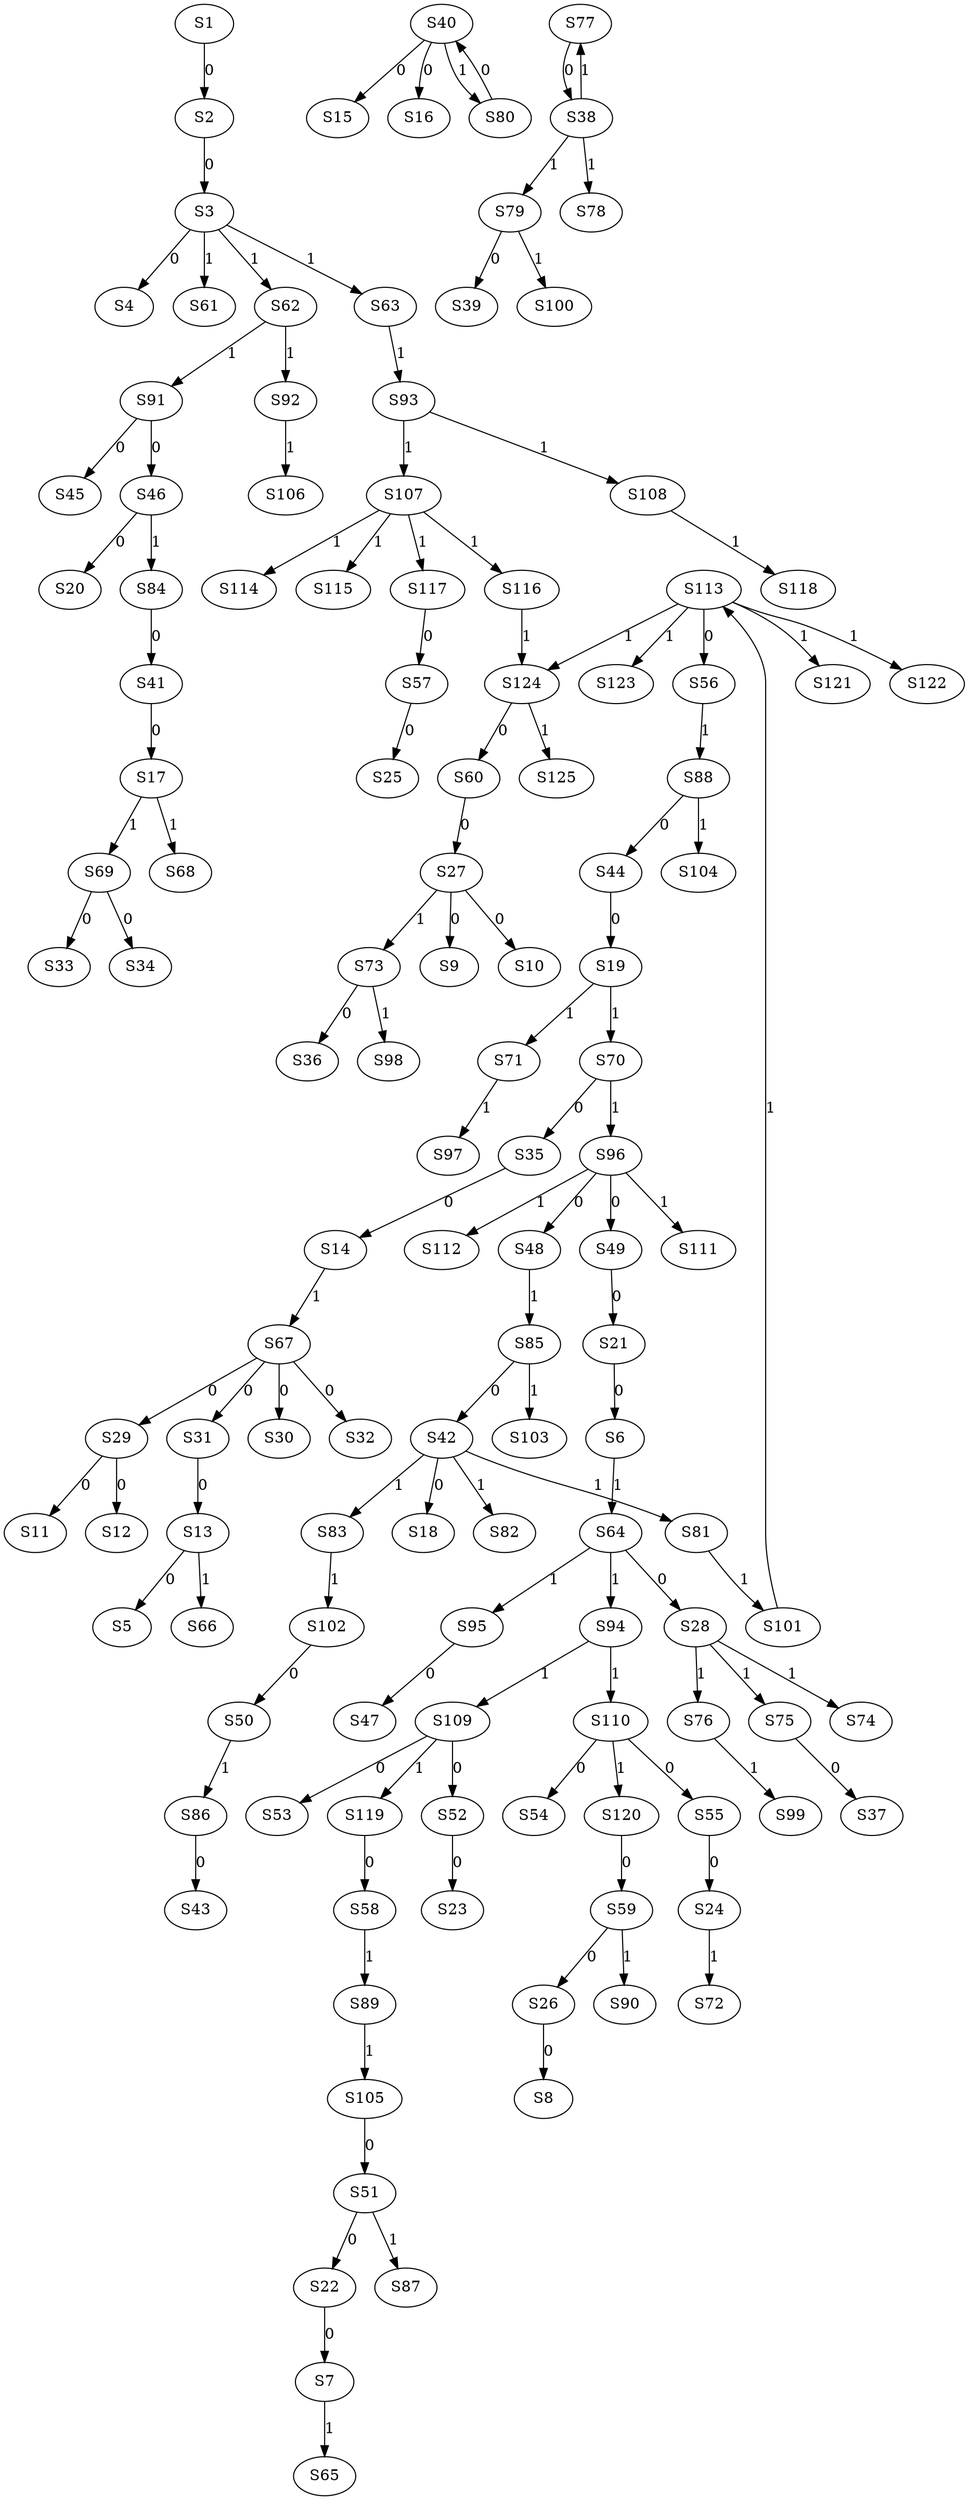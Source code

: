strict digraph {
	S1 -> S2 [ label = 0 ];
	S2 -> S3 [ label = 0 ];
	S3 -> S4 [ label = 0 ];
	S13 -> S5 [ label = 0 ];
	S21 -> S6 [ label = 0 ];
	S22 -> S7 [ label = 0 ];
	S26 -> S8 [ label = 0 ];
	S27 -> S9 [ label = 0 ];
	S27 -> S10 [ label = 0 ];
	S29 -> S11 [ label = 0 ];
	S29 -> S12 [ label = 0 ];
	S31 -> S13 [ label = 0 ];
	S35 -> S14 [ label = 0 ];
	S40 -> S15 [ label = 0 ];
	S40 -> S16 [ label = 0 ];
	S41 -> S17 [ label = 0 ];
	S42 -> S18 [ label = 0 ];
	S44 -> S19 [ label = 0 ];
	S46 -> S20 [ label = 0 ];
	S49 -> S21 [ label = 0 ];
	S51 -> S22 [ label = 0 ];
	S52 -> S23 [ label = 0 ];
	S55 -> S24 [ label = 0 ];
	S57 -> S25 [ label = 0 ];
	S59 -> S26 [ label = 0 ];
	S60 -> S27 [ label = 0 ];
	S64 -> S28 [ label = 0 ];
	S67 -> S29 [ label = 0 ];
	S67 -> S30 [ label = 0 ];
	S67 -> S31 [ label = 0 ];
	S67 -> S32 [ label = 0 ];
	S69 -> S33 [ label = 0 ];
	S69 -> S34 [ label = 0 ];
	S70 -> S35 [ label = 0 ];
	S73 -> S36 [ label = 0 ];
	S75 -> S37 [ label = 0 ];
	S77 -> S38 [ label = 0 ];
	S79 -> S39 [ label = 0 ];
	S80 -> S40 [ label = 0 ];
	S84 -> S41 [ label = 0 ];
	S85 -> S42 [ label = 0 ];
	S86 -> S43 [ label = 0 ];
	S88 -> S44 [ label = 0 ];
	S91 -> S45 [ label = 0 ];
	S91 -> S46 [ label = 0 ];
	S95 -> S47 [ label = 0 ];
	S96 -> S48 [ label = 0 ];
	S96 -> S49 [ label = 0 ];
	S102 -> S50 [ label = 0 ];
	S105 -> S51 [ label = 0 ];
	S109 -> S52 [ label = 0 ];
	S109 -> S53 [ label = 0 ];
	S110 -> S54 [ label = 0 ];
	S110 -> S55 [ label = 0 ];
	S113 -> S56 [ label = 0 ];
	S117 -> S57 [ label = 0 ];
	S119 -> S58 [ label = 0 ];
	S120 -> S59 [ label = 0 ];
	S124 -> S60 [ label = 0 ];
	S3 -> S61 [ label = 1 ];
	S3 -> S62 [ label = 1 ];
	S3 -> S63 [ label = 1 ];
	S6 -> S64 [ label = 1 ];
	S7 -> S65 [ label = 1 ];
	S13 -> S66 [ label = 1 ];
	S14 -> S67 [ label = 1 ];
	S17 -> S68 [ label = 1 ];
	S17 -> S69 [ label = 1 ];
	S19 -> S70 [ label = 1 ];
	S19 -> S71 [ label = 1 ];
	S24 -> S72 [ label = 1 ];
	S27 -> S73 [ label = 1 ];
	S28 -> S74 [ label = 1 ];
	S28 -> S75 [ label = 1 ];
	S28 -> S76 [ label = 1 ];
	S38 -> S77 [ label = 1 ];
	S38 -> S78 [ label = 1 ];
	S38 -> S79 [ label = 1 ];
	S40 -> S80 [ label = 1 ];
	S42 -> S81 [ label = 1 ];
	S42 -> S82 [ label = 1 ];
	S42 -> S83 [ label = 1 ];
	S46 -> S84 [ label = 1 ];
	S48 -> S85 [ label = 1 ];
	S50 -> S86 [ label = 1 ];
	S51 -> S87 [ label = 1 ];
	S56 -> S88 [ label = 1 ];
	S58 -> S89 [ label = 1 ];
	S59 -> S90 [ label = 1 ];
	S62 -> S91 [ label = 1 ];
	S62 -> S92 [ label = 1 ];
	S63 -> S93 [ label = 1 ];
	S64 -> S94 [ label = 1 ];
	S64 -> S95 [ label = 1 ];
	S70 -> S96 [ label = 1 ];
	S71 -> S97 [ label = 1 ];
	S73 -> S98 [ label = 1 ];
	S76 -> S99 [ label = 1 ];
	S79 -> S100 [ label = 1 ];
	S81 -> S101 [ label = 1 ];
	S83 -> S102 [ label = 1 ];
	S85 -> S103 [ label = 1 ];
	S88 -> S104 [ label = 1 ];
	S89 -> S105 [ label = 1 ];
	S92 -> S106 [ label = 1 ];
	S93 -> S107 [ label = 1 ];
	S93 -> S108 [ label = 1 ];
	S94 -> S109 [ label = 1 ];
	S94 -> S110 [ label = 1 ];
	S96 -> S111 [ label = 1 ];
	S96 -> S112 [ label = 1 ];
	S101 -> S113 [ label = 1 ];
	S107 -> S114 [ label = 1 ];
	S107 -> S115 [ label = 1 ];
	S107 -> S116 [ label = 1 ];
	S107 -> S117 [ label = 1 ];
	S108 -> S118 [ label = 1 ];
	S109 -> S119 [ label = 1 ];
	S110 -> S120 [ label = 1 ];
	S113 -> S121 [ label = 1 ];
	S113 -> S122 [ label = 1 ];
	S113 -> S123 [ label = 1 ];
	S116 -> S124 [ label = 1 ];
	S124 -> S125 [ label = 1 ];
	S113 -> S124 [ label = 1 ];
}